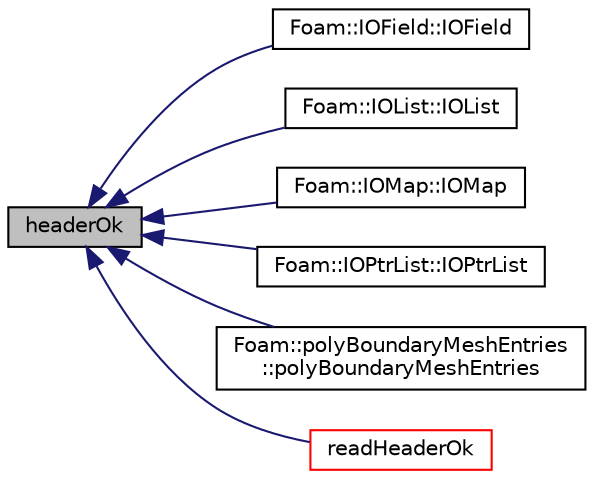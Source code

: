 digraph "headerOk"
{
  bgcolor="transparent";
  edge [fontname="Helvetica",fontsize="10",labelfontname="Helvetica",labelfontsize="10"];
  node [fontname="Helvetica",fontsize="10",shape=record];
  rankdir="LR";
  Node1 [label="headerOk",height=0.2,width=0.4,color="black", fillcolor="grey75", style="filled" fontcolor="black"];
  Node1 -> Node2 [dir="back",color="midnightblue",fontsize="10",style="solid",fontname="Helvetica"];
  Node2 [label="Foam::IOField::IOField",height=0.2,width=0.4,color="black",URL="$classFoam_1_1IOField.html#a6ad98d15dec2551ba70218f0c424be4a",tooltip="Construct from IOobject. "];
  Node1 -> Node3 [dir="back",color="midnightblue",fontsize="10",style="solid",fontname="Helvetica"];
  Node3 [label="Foam::IOList::IOList",height=0.2,width=0.4,color="black",URL="$classFoam_1_1IOList.html#a1ad1d0f89a8ce3be619882715cc3a944",tooltip="Construct from IOobject. "];
  Node1 -> Node4 [dir="back",color="midnightblue",fontsize="10",style="solid",fontname="Helvetica"];
  Node4 [label="Foam::IOMap::IOMap",height=0.2,width=0.4,color="black",URL="$classFoam_1_1IOMap.html#a2c5c9546825498413ed4918dcaf95a8b",tooltip="Construct from IOobject. "];
  Node1 -> Node5 [dir="back",color="midnightblue",fontsize="10",style="solid",fontname="Helvetica"];
  Node5 [label="Foam::IOPtrList::IOPtrList",height=0.2,width=0.4,color="black",URL="$classFoam_1_1IOPtrList.html#ab5ca2e346b266921b598ea6348174a8b",tooltip="Construct from IOobject using given Istream constructor class. "];
  Node1 -> Node6 [dir="back",color="midnightblue",fontsize="10",style="solid",fontname="Helvetica"];
  Node6 [label="Foam::polyBoundaryMeshEntries\l::polyBoundaryMeshEntries",height=0.2,width=0.4,color="black",URL="$classFoam_1_1polyBoundaryMeshEntries.html#a5b7a1659b97cfcf3ef93ca651e3e336d"];
  Node1 -> Node7 [dir="back",color="midnightblue",fontsize="10",style="solid",fontname="Helvetica"];
  Node7 [label="readHeaderOk",height=0.2,width=0.4,color="red",URL="$classFoam_1_1regIOobject.html#a9f4236cccf47adc427b79e58d570c542",tooltip="Helper: check readOpt flags and read if necessary. "];
}

